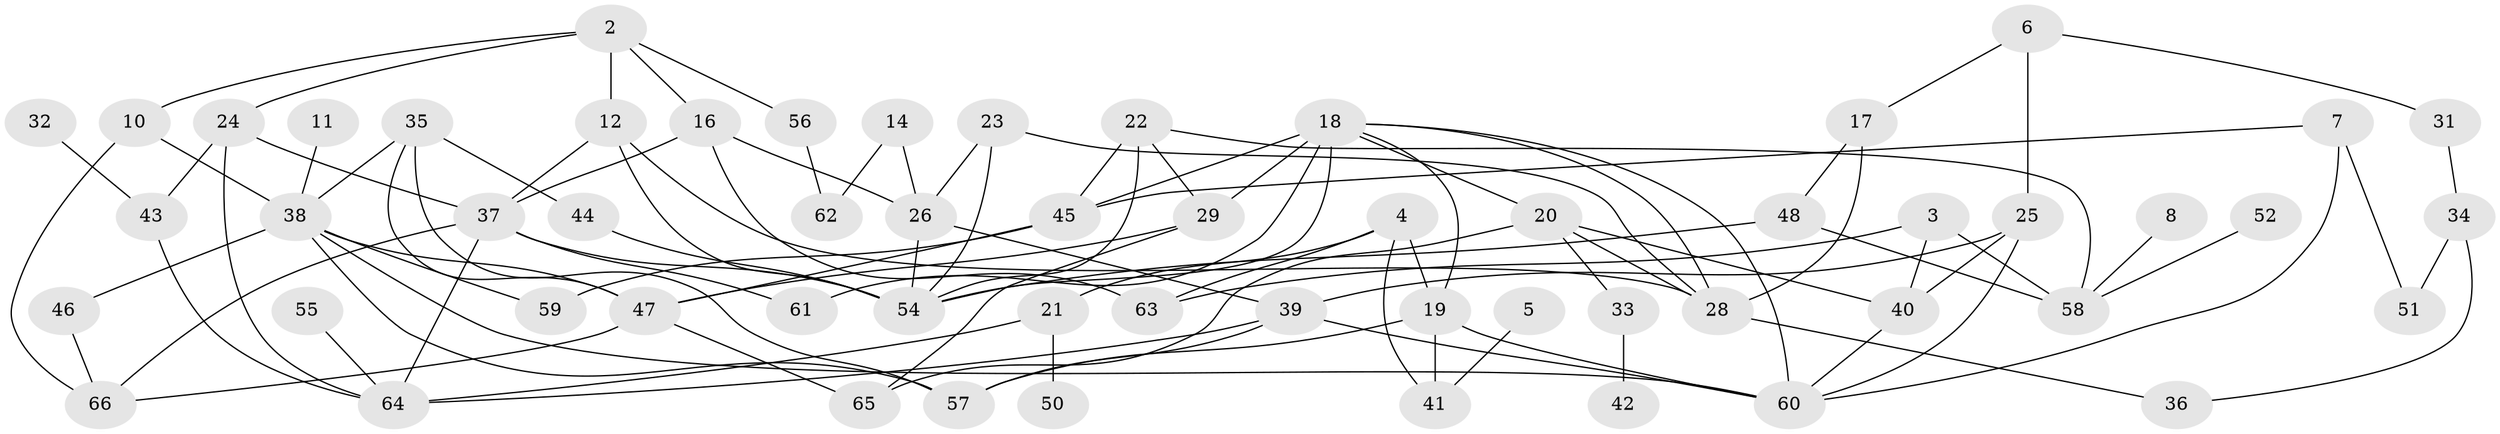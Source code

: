// original degree distribution, {4: 0.19083969465648856, 2: 0.25190839694656486, 6: 0.030534351145038167, 3: 0.17557251908396945, 0: 0.061068702290076333, 5: 0.07633587786259542, 1: 0.1984732824427481, 7: 0.007633587786259542, 8: 0.007633587786259542}
// Generated by graph-tools (version 1.1) at 2025/00/03/09/25 03:00:40]
// undirected, 58 vertices, 102 edges
graph export_dot {
graph [start="1"]
  node [color=gray90,style=filled];
  2;
  3;
  4;
  5;
  6;
  7;
  8;
  10;
  11;
  12;
  14;
  16;
  17;
  18;
  19;
  20;
  21;
  22;
  23;
  24;
  25;
  26;
  28;
  29;
  31;
  32;
  33;
  34;
  35;
  36;
  37;
  38;
  39;
  40;
  41;
  42;
  43;
  44;
  45;
  46;
  47;
  48;
  50;
  51;
  52;
  54;
  55;
  56;
  57;
  58;
  59;
  60;
  61;
  62;
  63;
  64;
  65;
  66;
  2 -- 10 [weight=1.0];
  2 -- 12 [weight=1.0];
  2 -- 16 [weight=1.0];
  2 -- 24 [weight=1.0];
  2 -- 56 [weight=1.0];
  3 -- 40 [weight=1.0];
  3 -- 58 [weight=1.0];
  3 -- 63 [weight=1.0];
  4 -- 19 [weight=1.0];
  4 -- 21 [weight=1.0];
  4 -- 41 [weight=1.0];
  4 -- 63 [weight=2.0];
  5 -- 41 [weight=1.0];
  6 -- 17 [weight=1.0];
  6 -- 25 [weight=1.0];
  6 -- 31 [weight=1.0];
  7 -- 45 [weight=1.0];
  7 -- 51 [weight=1.0];
  7 -- 60 [weight=1.0];
  8 -- 58 [weight=1.0];
  10 -- 38 [weight=1.0];
  10 -- 66 [weight=1.0];
  11 -- 38 [weight=1.0];
  12 -- 28 [weight=1.0];
  12 -- 37 [weight=1.0];
  12 -- 54 [weight=1.0];
  14 -- 26 [weight=1.0];
  14 -- 62 [weight=1.0];
  16 -- 26 [weight=1.0];
  16 -- 37 [weight=1.0];
  16 -- 63 [weight=1.0];
  17 -- 28 [weight=1.0];
  17 -- 48 [weight=1.0];
  18 -- 19 [weight=1.0];
  18 -- 20 [weight=1.0];
  18 -- 28 [weight=1.0];
  18 -- 29 [weight=1.0];
  18 -- 45 [weight=1.0];
  18 -- 54 [weight=2.0];
  18 -- 60 [weight=1.0];
  18 -- 61 [weight=1.0];
  19 -- 41 [weight=1.0];
  19 -- 57 [weight=1.0];
  19 -- 60 [weight=1.0];
  20 -- 28 [weight=1.0];
  20 -- 33 [weight=1.0];
  20 -- 40 [weight=1.0];
  20 -- 65 [weight=1.0];
  21 -- 50 [weight=2.0];
  21 -- 64 [weight=1.0];
  22 -- 29 [weight=1.0];
  22 -- 45 [weight=1.0];
  22 -- 54 [weight=2.0];
  22 -- 58 [weight=1.0];
  23 -- 26 [weight=1.0];
  23 -- 28 [weight=1.0];
  23 -- 54 [weight=1.0];
  24 -- 37 [weight=1.0];
  24 -- 43 [weight=1.0];
  24 -- 64 [weight=1.0];
  25 -- 39 [weight=1.0];
  25 -- 40 [weight=1.0];
  25 -- 60 [weight=1.0];
  26 -- 39 [weight=1.0];
  26 -- 54 [weight=1.0];
  28 -- 36 [weight=1.0];
  29 -- 47 [weight=1.0];
  29 -- 65 [weight=1.0];
  31 -- 34 [weight=1.0];
  32 -- 43 [weight=1.0];
  33 -- 42 [weight=1.0];
  34 -- 36 [weight=1.0];
  34 -- 51 [weight=1.0];
  35 -- 38 [weight=1.0];
  35 -- 44 [weight=1.0];
  35 -- 47 [weight=1.0];
  35 -- 57 [weight=1.0];
  37 -- 54 [weight=1.0];
  37 -- 61 [weight=1.0];
  37 -- 64 [weight=1.0];
  37 -- 66 [weight=1.0];
  38 -- 46 [weight=2.0];
  38 -- 47 [weight=1.0];
  38 -- 57 [weight=1.0];
  38 -- 59 [weight=1.0];
  38 -- 60 [weight=1.0];
  39 -- 57 [weight=1.0];
  39 -- 60 [weight=1.0];
  39 -- 64 [weight=1.0];
  40 -- 60 [weight=1.0];
  43 -- 64 [weight=1.0];
  44 -- 54 [weight=1.0];
  45 -- 47 [weight=1.0];
  45 -- 59 [weight=1.0];
  46 -- 66 [weight=1.0];
  47 -- 65 [weight=1.0];
  47 -- 66 [weight=1.0];
  48 -- 54 [weight=1.0];
  48 -- 58 [weight=2.0];
  52 -- 58 [weight=1.0];
  55 -- 64 [weight=1.0];
  56 -- 62 [weight=1.0];
}
